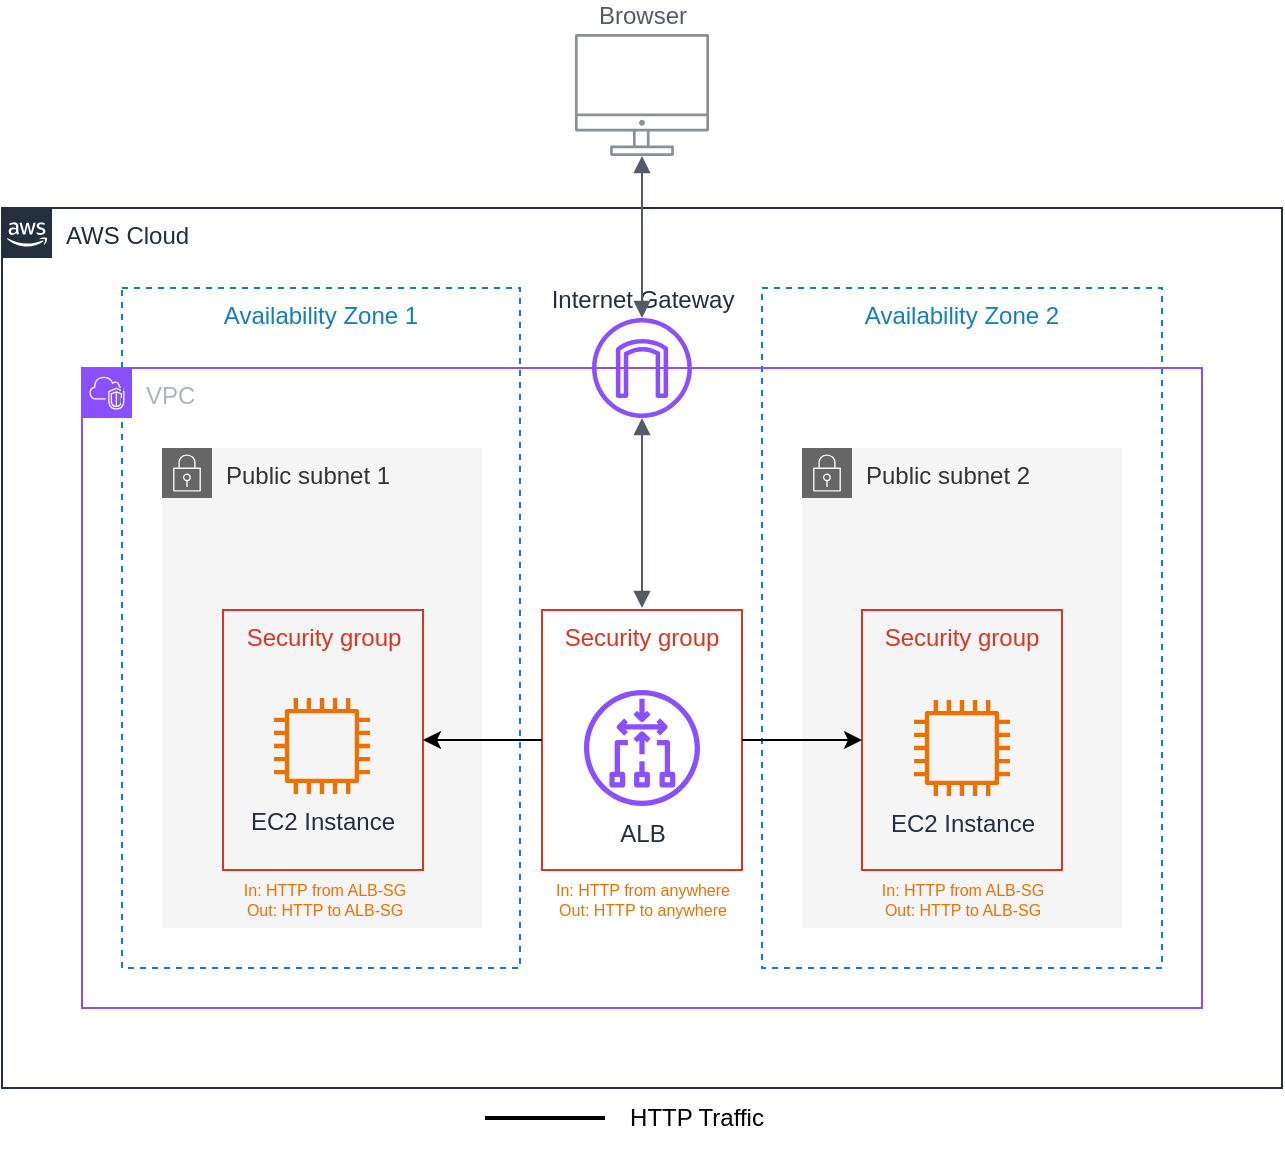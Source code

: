 <mxfile version="23.1.1" type="github">
  <diagram id="Ht1M8jgEwFfnCIfOTk4-" name="Page-1">
    <mxGraphModel dx="1084" dy="615" grid="1" gridSize="10" guides="1" tooltips="1" connect="1" arrows="1" fold="1" page="1" pageScale="1" pageWidth="1169" pageHeight="827" math="0" shadow="0">
      <root>
        <mxCell id="0" />
        <mxCell id="1" parent="0" />
        <mxCell id="_gheknzpsVOAZqv6ptS0-40" value="AWS Cloud" style="points=[[0,0],[0.25,0],[0.5,0],[0.75,0],[1,0],[1,0.25],[1,0.5],[1,0.75],[1,1],[0.75,1],[0.5,1],[0.25,1],[0,1],[0,0.75],[0,0.5],[0,0.25]];outlineConnect=0;gradientColor=none;html=1;whiteSpace=wrap;fontSize=12;fontStyle=0;container=0;pointerEvents=0;collapsible=0;recursiveResize=0;shape=mxgraph.aws4.group;grIcon=mxgraph.aws4.group_aws_cloud_alt;strokeColor=#232F3E;fillColor=default;verticalAlign=top;align=left;spacingLeft=30;fontColor=#232F3E;dashed=0;" vertex="1" parent="1">
          <mxGeometry x="200" y="440" width="640" height="440" as="geometry" />
        </mxCell>
        <mxCell id="_gheknzpsVOAZqv6ptS0-4" value="Availability Zone 2" style="fillColor=none;strokeColor=#147EBA;dashed=1;verticalAlign=top;fontStyle=0;fontColor=#147EBA;whiteSpace=wrap;html=1;" vertex="1" parent="1">
          <mxGeometry x="580" y="480" width="200" height="340" as="geometry" />
        </mxCell>
        <mxCell id="_gheknzpsVOAZqv6ptS0-18" value="Availability Zone 1" style="fillColor=none;strokeColor=#147EBA;dashed=1;verticalAlign=top;fontStyle=0;fontColor=#147EBA;whiteSpace=wrap;html=1;movable=1;resizable=1;rotatable=1;deletable=1;editable=1;locked=0;connectable=1;container=0;" vertex="1" parent="1">
          <mxGeometry x="260" y="480" width="199" height="340" as="geometry" />
        </mxCell>
        <mxCell id="UEzPUAAOIrF-is8g5C7q-109" value="Browser" style="outlineConnect=0;gradientColor=none;fontColor=#545B64;strokeColor=none;fillColor=#879196;dashed=0;verticalLabelPosition=top;verticalAlign=bottom;align=center;html=1;fontSize=12;fontStyle=0;aspect=fixed;shape=mxgraph.aws4.illustration_desktop;pointerEvents=1;labelBackgroundColor=#ffffff;labelPosition=center;" parent="1" vertex="1">
          <mxGeometry x="486.48" y="353" width="67.03" height="61" as="geometry" />
        </mxCell>
        <mxCell id="_gheknzpsVOAZqv6ptS0-19" value="Public subnet 1" style="points=[[0,0],[0.25,0],[0.5,0],[0.75,0],[1,0],[1,0.25],[1,0.5],[1,0.75],[1,1],[0.75,1],[0.5,1],[0.25,1],[0,1],[0,0.75],[0,0.5],[0,0.25]];outlineConnect=0;html=1;whiteSpace=wrap;fontSize=12;fontStyle=0;container=0;pointerEvents=0;collapsible=0;recursiveResize=0;shape=mxgraph.aws4.group;grIcon=mxgraph.aws4.group_security_group;grStroke=0;verticalAlign=top;align=left;spacingLeft=30;dashed=0;shadow=0;fillColor=#f5f5f5;strokeColor=#666666;fontColor=#333333;" vertex="1" parent="1">
          <mxGeometry x="280" y="560" width="160" height="240" as="geometry" />
        </mxCell>
        <mxCell id="_gheknzpsVOAZqv6ptS0-12" value="Public subnet 2" style="points=[[0,0],[0.25,0],[0.5,0],[0.75,0],[1,0],[1,0.25],[1,0.5],[1,0.75],[1,1],[0.75,1],[0.5,1],[0.25,1],[0,1],[0,0.75],[0,0.5],[0,0.25]];outlineConnect=0;html=1;whiteSpace=wrap;fontSize=12;fontStyle=0;container=1;pointerEvents=0;collapsible=0;recursiveResize=0;shape=mxgraph.aws4.group;grIcon=mxgraph.aws4.group_security_group;grStroke=0;verticalAlign=top;align=left;spacingLeft=30;dashed=0;shadow=0;fillColor=#f5f5f5;strokeColor=#666666;fontColor=#333333;" vertex="1" parent="1">
          <mxGeometry x="600" y="560" width="160" height="240" as="geometry" />
        </mxCell>
        <mxCell id="_gheknzpsVOAZqv6ptS0-13" value="VPC" style="points=[[0,0],[0.25,0],[0.5,0],[0.75,0],[1,0],[1,0.25],[1,0.5],[1,0.75],[1,1],[0.75,1],[0.5,1],[0.25,1],[0,1],[0,0.75],[0,0.5],[0,0.25]];outlineConnect=0;gradientColor=none;html=1;whiteSpace=wrap;fontSize=12;fontStyle=0;container=1;pointerEvents=0;collapsible=0;recursiveResize=0;shape=mxgraph.aws4.group;grIcon=mxgraph.aws4.group_vpc2;strokeColor=#8C4FFF;fillColor=none;verticalAlign=top;align=left;spacingLeft=30;fontColor=#AAB7B8;dashed=0;shadow=0;fixDash=0;" vertex="1" parent="1">
          <mxGeometry x="240" y="520" width="560" height="320" as="geometry" />
        </mxCell>
        <mxCell id="_gheknzpsVOAZqv6ptS0-16" value="EC2 Instance" style="sketch=0;outlineConnect=0;fontColor=#232F3E;gradientColor=none;fillColor=#ED7100;strokeColor=none;dashed=0;verticalLabelPosition=bottom;verticalAlign=top;align=center;html=1;fontSize=12;fontStyle=0;aspect=fixed;pointerEvents=1;shape=mxgraph.aws4.instance2;" vertex="1" parent="1">
          <mxGeometry x="656" y="686" width="48" height="48" as="geometry" />
        </mxCell>
        <mxCell id="_gheknzpsVOAZqv6ptS0-21" value="EC2 Instance" style="sketch=0;outlineConnect=0;fontColor=#232F3E;gradientColor=none;fillColor=#ED7100;strokeColor=none;dashed=0;verticalLabelPosition=bottom;verticalAlign=top;align=center;html=1;fontSize=12;fontStyle=0;aspect=fixed;pointerEvents=1;shape=mxgraph.aws4.instance2;container=0;" vertex="1" parent="1">
          <mxGeometry x="336" y="685" width="48" height="48" as="geometry" />
        </mxCell>
        <mxCell id="_gheknzpsVOAZqv6ptS0-27" value="Internet Gateway" style="outlineConnect=0;fontColor=#232F3E;gradientColor=none;fillColor=#8C4FFF;strokeColor=none;verticalLabelPosition=top;verticalAlign=bottom;align=center;html=1;fontSize=12;fontStyle=0;aspect=fixed;pointerEvents=1;shape=mxgraph.aws4.internet_gateway;shadow=0;labelPosition=center;fillStyle=auto;" vertex="1" parent="1">
          <mxGeometry x="495" y="495" width="50" height="50" as="geometry" />
        </mxCell>
        <mxCell id="_gheknzpsVOAZqv6ptS0-36" value="" style="edgeStyle=orthogonalEdgeStyle;html=1;endArrow=block;elbow=vertical;startArrow=block;startFill=1;endFill=1;strokeColor=#545B64;rounded=0;" edge="1" parent="1" source="_gheknzpsVOAZqv6ptS0-27">
          <mxGeometry width="100" relative="1" as="geometry">
            <mxPoint x="450" y="600" as="sourcePoint" />
            <mxPoint x="520" y="640" as="targetPoint" />
          </mxGeometry>
        </mxCell>
        <mxCell id="_gheknzpsVOAZqv6ptS0-39" value="" style="edgeStyle=orthogonalEdgeStyle;html=1;endArrow=block;elbow=vertical;startArrow=block;startFill=1;endFill=1;strokeColor=#545B64;rounded=0;" edge="1" parent="1" source="UEzPUAAOIrF-is8g5C7q-109" target="_gheknzpsVOAZqv6ptS0-27">
          <mxGeometry width="100" relative="1" as="geometry">
            <mxPoint x="560" y="430" as="sourcePoint" />
            <mxPoint x="610" y="406" as="targetPoint" />
          </mxGeometry>
        </mxCell>
        <mxCell id="_gheknzpsVOAZqv6ptS0-31" value="ALB" style="sketch=0;outlineConnect=0;fontColor=#232F3E;gradientColor=none;fillColor=#8C4FFF;strokeColor=none;dashed=0;verticalLabelPosition=bottom;verticalAlign=top;align=center;html=1;fontSize=12;fontStyle=0;aspect=fixed;pointerEvents=1;shape=mxgraph.aws4.gateway_load_balancer;rotation=0;labelPosition=center;spacingBottom=0;labelBorderColor=none;direction=south;" vertex="1" parent="1">
          <mxGeometry x="491" y="681" width="58" height="58" as="geometry" />
        </mxCell>
        <mxCell id="_gheknzpsVOAZqv6ptS0-43" value="Security group" style="fillColor=none;strokeColor=#DD3522;verticalAlign=top;fontStyle=0;fontColor=#DD3522;whiteSpace=wrap;html=1;container=0;" vertex="1" parent="1">
          <mxGeometry x="630" y="641" width="100" height="130" as="geometry" />
        </mxCell>
        <mxCell id="_gheknzpsVOAZqv6ptS0-45" value="Security group" style="fillColor=none;strokeColor=#DD3522;verticalAlign=top;fontStyle=0;fontColor=#DD3522;whiteSpace=wrap;html=1;container=0;" vertex="1" parent="1">
          <mxGeometry x="310.5" y="641" width="100" height="130" as="geometry" />
        </mxCell>
        <mxCell id="_gheknzpsVOAZqv6ptS0-42" value="Security group" style="fillColor=none;strokeColor=#DD3522;verticalAlign=top;fontStyle=0;fontColor=#DD3522;whiteSpace=wrap;html=1;container=0;" vertex="1" parent="1">
          <mxGeometry x="470" y="641" width="100" height="130" as="geometry" />
        </mxCell>
        <mxCell id="_gheknzpsVOAZqv6ptS0-34" value="" style="edgeStyle=orthogonalEdgeStyle;rounded=0;orthogonalLoop=1;jettySize=auto;html=1;exitX=1;exitY=0.5;exitDx=0;exitDy=0;" edge="1" parent="1" source="_gheknzpsVOAZqv6ptS0-42" target="_gheknzpsVOAZqv6ptS0-43">
          <mxGeometry relative="1" as="geometry">
            <mxPoint x="561" y="810" as="sourcePoint" />
            <mxPoint x="695.0" y="800" as="targetPoint" />
          </mxGeometry>
        </mxCell>
        <mxCell id="_gheknzpsVOAZqv6ptS0-33" value="" style="edgeStyle=orthogonalEdgeStyle;rounded=0;orthogonalLoop=1;jettySize=auto;html=1;entryX=1;entryY=0.5;entryDx=0;entryDy=0;" edge="1" parent="1" source="_gheknzpsVOAZqv6ptS0-42" target="_gheknzpsVOAZqv6ptS0-45">
          <mxGeometry relative="1" as="geometry">
            <mxPoint x="530" y="800" as="sourcePoint" />
            <mxPoint x="460" y="800" as="targetPoint" />
          </mxGeometry>
        </mxCell>
        <mxCell id="_gheknzpsVOAZqv6ptS0-46" value="In: HTTP from ALB-SG&lt;br&gt;Out: HTTP to ALB-SG" style="text;html=1;align=center;verticalAlign=middle;resizable=0;points=[];autosize=1;strokeColor=none;fillColor=none;fontStyle=0;fontSize=8;fontColor=#ed7100;" vertex="1" parent="1">
          <mxGeometry x="310.5" y="771" width="100" height="30" as="geometry" />
        </mxCell>
        <mxCell id="_gheknzpsVOAZqv6ptS0-48" value="In: HTTP from ALB-SG&lt;br&gt;Out: HTTP to ALB-SG" style="text;html=1;align=center;verticalAlign=middle;resizable=0;points=[];autosize=1;strokeColor=none;fillColor=none;fontStyle=0;fontSize=8;fontColor=#ed7100;" vertex="1" parent="1">
          <mxGeometry x="630" y="771" width="100" height="30" as="geometry" />
        </mxCell>
        <mxCell id="_gheknzpsVOAZqv6ptS0-49" value="In: HTTP from anywhere&lt;br&gt;Out: HTTP to anywhere" style="text;html=1;align=center;verticalAlign=middle;resizable=0;points=[];autosize=1;strokeColor=none;fillColor=none;fontStyle=0;fontSize=8;fontColor=#ed7100;" vertex="1" parent="1">
          <mxGeometry x="465" y="771" width="110" height="30" as="geometry" />
        </mxCell>
        <mxCell id="_gheknzpsVOAZqv6ptS0-52" value="" style="line;strokeWidth=2;rotatable=0;dashed=0;labelPosition=right;align=left;verticalAlign=middle;spacingTop=0;spacingLeft=6;points=[];portConstraint=eastwest;fillColor=#000000;" vertex="1" parent="1">
          <mxGeometry x="441.48" y="890" width="60" height="10" as="geometry" />
        </mxCell>
        <mxCell id="_gheknzpsVOAZqv6ptS0-53" value="HTTP Traffic" style="text;html=1;align=center;verticalAlign=middle;resizable=0;points=[];autosize=1;strokeColor=none;fillColor=none;" vertex="1" parent="1">
          <mxGeometry x="502.48" y="880" width="90" height="30" as="geometry" />
        </mxCell>
      </root>
    </mxGraphModel>
  </diagram>
</mxfile>
